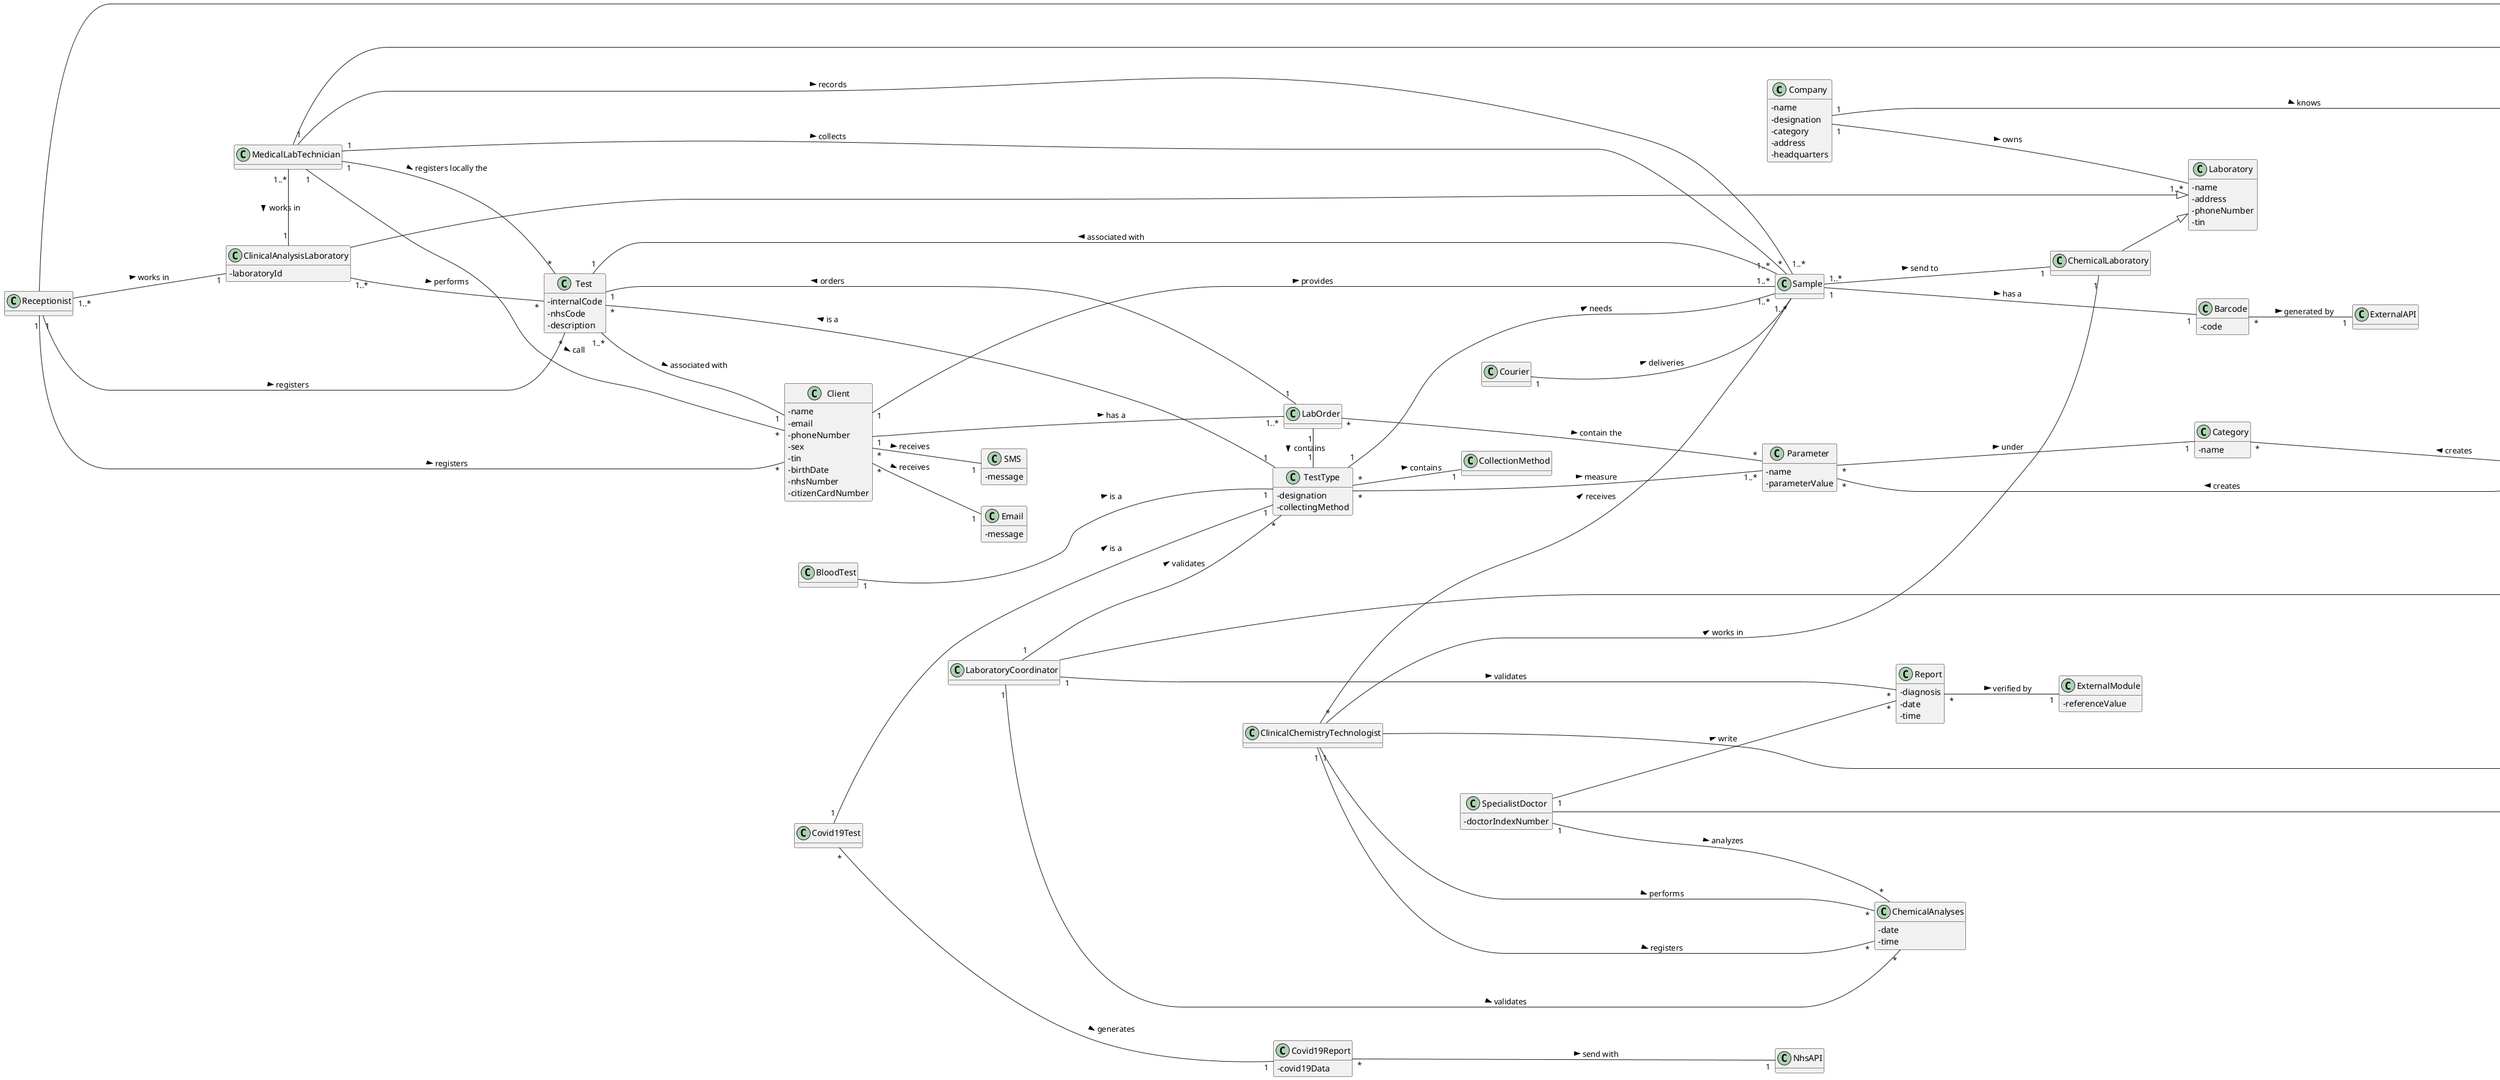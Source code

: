 @startuml
'https://plantuml.com/class-diagram

hide methods
left to right direction
skinparam classAttributeIconSize 0

class Company{
-name
-designation
-category
-address
-headquarters
}

class Employee{
-name
-address
-phoneNumber
-email
-employeeId
-organizationRole
-socCode
}

class TestType{
-designation
-collectingMethod
}

class SpecialistDoctor  {
-doctorIndexNumber
}

class Laboratory{
-name
-address
-phoneNumber
-tin
}

class Barcode{
-code
}

class Report{
-diagnosis
-date
-time
}

class Sample{
}

class Test{
-internalCode
-nhsCode
-description
}

class Client{
 - name
 - email
 - phoneNumber
 - sex
 - tin
 - birthDate
 - nhsNumber
 - citizenCardNumber
}

class Receptionist{

}

class ClinicalAnalysisLaboratory{
-laboratoryId
}

class ChemicalAnalyses{
-date
-time
}

class Parameter{
-name
-parameterValue
}

class Category{
-name
}

class MedicalLabTechnician{

}

class ChemicalLaboratory{

}

class ClinicalChemistryTechnologist{

}

class LabOrder{

}

class LaboratoryCoordinator{

}

class Administrator{

}

class ExternalAPI{

}

class ExternalModule {
-referenceValue
}

class NhsAPI{

}

class BloodTest{

}

class Covid19Test{
}

class Covid19Report{
-covid19Data
}
class Courier{
}
class SMS{
-message
}
class Email{
-message
}
class CollectionMethod{
}


Company "1"----"*" Employee : knows >
Company "1"----"1..*" Laboratory : owns >
ClinicalAnalysisLaboratory --|> Laboratory
ChemicalLaboratory --|> Laboratory
MedicalLabTechnician --|> Employee
Administrator --|> Employee
ClinicalChemistryTechnologist --|> Employee
Receptionist --|> Employee
Receptionist "1"----"*" Client : registers >
Receptionist "1"----"*" Test : registers >
Client "1"----"1..*" LabOrder : has a >
LabOrder "1"----"1" Test : orders >
LabOrder "*"----"*" Parameter: contain the >
Test "*"----"1" TestType : < is a
TestType "1"----"1..*" Sample : needs >
TestType "*"----"1..*" Parameter : measure >
MedicalLabTechnician "1"----"*" Sample : collects >
MedicalLabTechnician "1"----"*" Test: registers locally the >
Sample "1"----"1" Barcode : has a >
Barcode "*"--"1" ExternalAPI : generated by >
ClinicalChemistryTechnologist "*"----"1" ChemicalLaboratory : works in >
ClinicalChemistryTechnologist "1"--"*" ChemicalAnalyses : performs >
Category "*"----"1" Administrator : < creates
Parameter "*"----"1" Category : under >
Parameter "*"----"1"Administrator : < creates
SpecialistDoctor --|> Employee
SpecialistDoctor "1"----"*" ChemicalAnalyses : analyzes >
SpecialistDoctor "1"----"*" Report : write >
LaboratoryCoordinator --|> Employee
LaboratoryCoordinator "1"----"*" Report : validates >
LaboratoryCoordinator "1"----"*" ChemicalAnalyses : validates >
Report "*"--"1" ExternalModule: verified by >
Covid19Test "1"----"1" TestType : is a >
BloodTest "1"----"1" TestType : is a >
Covid19Test "*"----"1" Covid19Report : generates >
Covid19Report "*"----"1" NhsAPI : send with >
Receptionist "1..*"----"1" ClinicalAnalysisLaboratory : works in >
ClinicalAnalysisLaboratory "1..*"----"*" Test : performs >
MedicalLabTechnician "1..*"-"1" ClinicalAnalysisLaboratory : works in >
LabOrder "1"-"1" TestType : contains >
MedicalLabTechnician "1"--"*" Client : call >
Client "1"--"1..*" Sample : provides >
Sample "1..*"---"1" ChemicalLaboratory : send to >
ClinicalChemistryTechnologist "1"-----"*" ChemicalAnalyses : registers >
Test "1..*"----"1" Client : associated with >
Sample "1..*"----"1" Test : associated with >
ClinicalChemistryTechnologist ---- Sample : receives >
Courier "1"---"1..*" Sample : deliveries >
LaboratoryCoordinator "1"---"*" TestType : validates >
MedicalLabTechnician "1"----"1..*" Sample : records >
Client "*"--"1" SMS : receives >
Client "*"--"1" Email : receives >
TestType "*"--"1" CollectionMethod : contains >


@enduml
